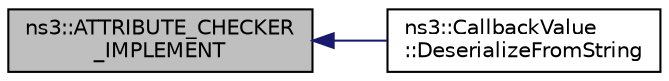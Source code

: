 digraph "ns3::ATTRIBUTE_CHECKER_IMPLEMENT"
{
  edge [fontname="Helvetica",fontsize="10",labelfontname="Helvetica",labelfontsize="10"];
  node [fontname="Helvetica",fontsize="10",shape=record];
  rankdir="LR";
  Node1 [label="ns3::ATTRIBUTE_CHECKER\l_IMPLEMENT",height=0.2,width=0.4,color="black", fillcolor="grey75", style="filled", fontcolor="black"];
  Node1 -> Node2 [dir="back",color="midnightblue",fontsize="10",style="solid"];
  Node2 [label="ns3::CallbackValue\l::DeserializeFromString",height=0.2,width=0.4,color="black", fillcolor="white", style="filled",URL="$dd/d81/classns3_1_1CallbackValue.html#ac89279c43750267afd50c730c01dcf26"];
}

